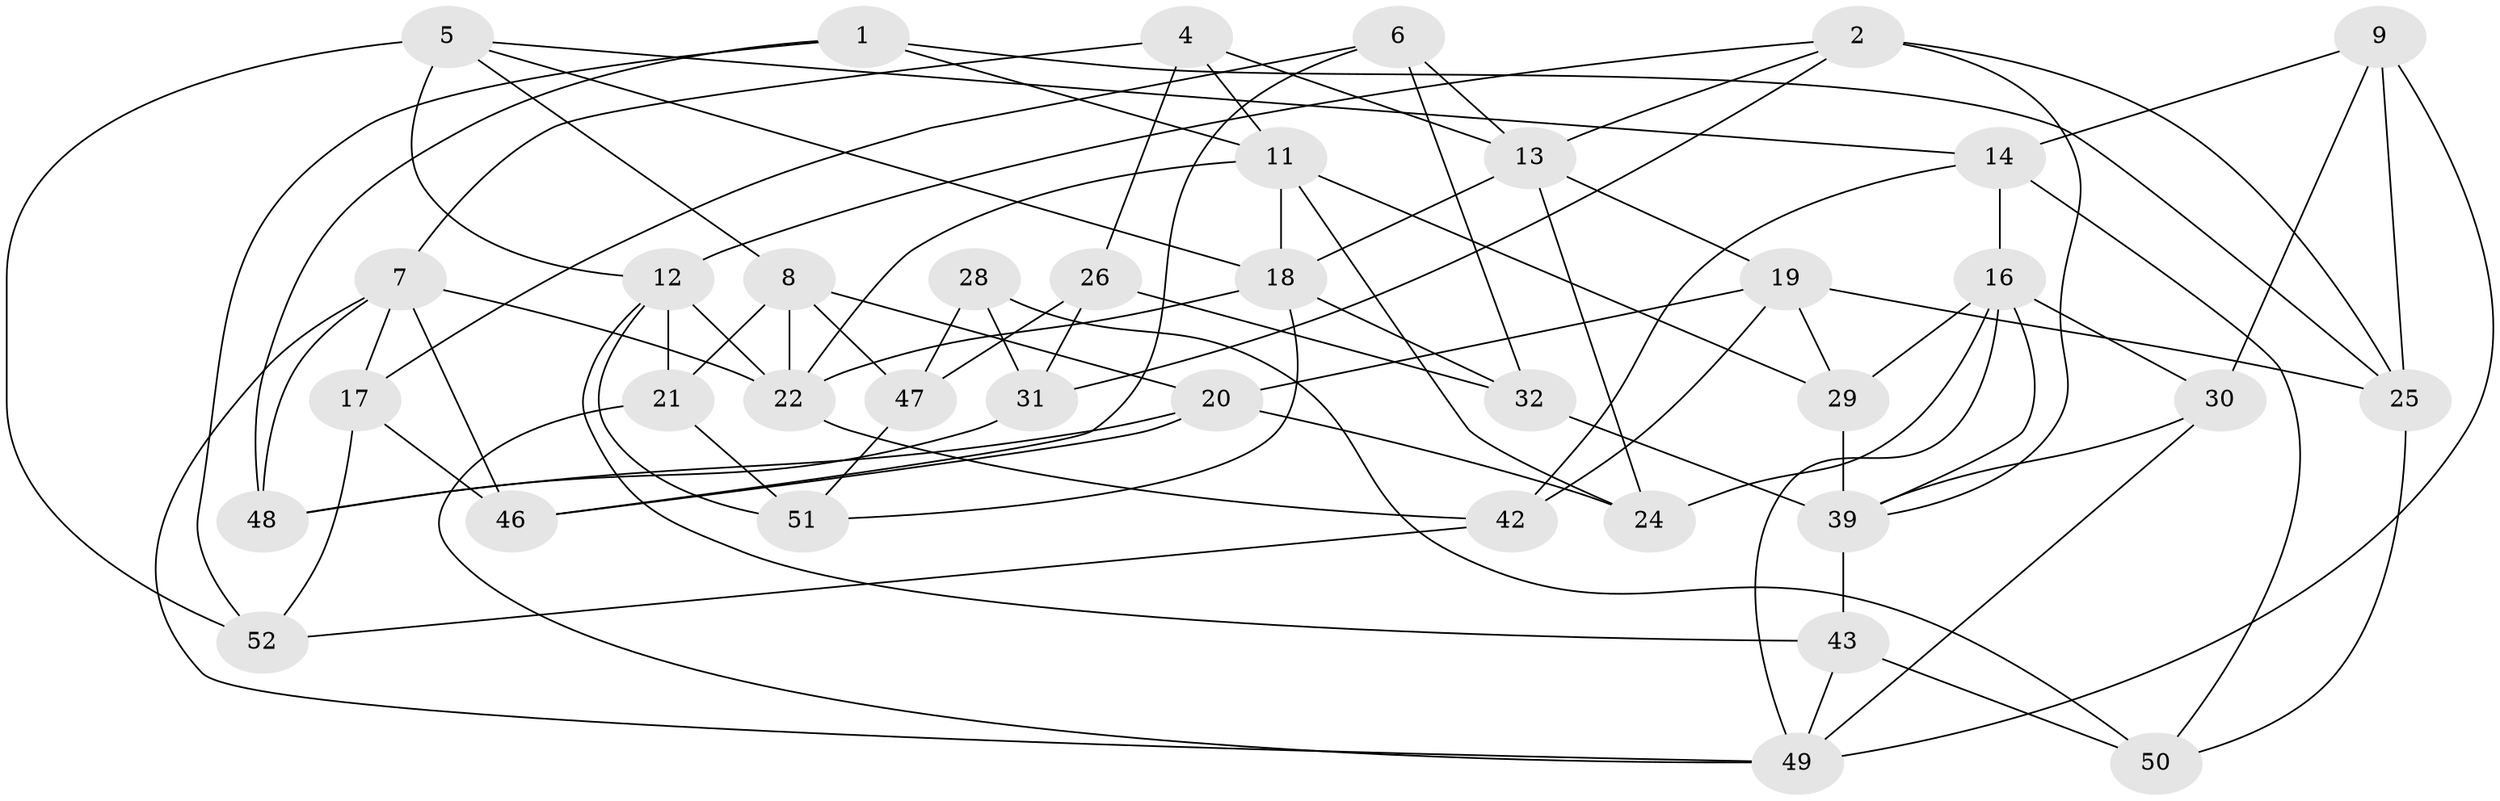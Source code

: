 // original degree distribution, {4: 1.0}
// Generated by graph-tools (version 1.1) at 2025/11/02/27/25 16:11:44]
// undirected, 37 vertices, 86 edges
graph export_dot {
graph [start="1"]
  node [color=gray90,style=filled];
  1;
  2 [super="+3"];
  4;
  5 [super="+10"];
  6;
  7 [super="+33"];
  8 [super="+37"];
  9;
  11 [super="+36"];
  12 [super="+15"];
  13 [super="+40"];
  14 [super="+23"];
  16 [super="+34"];
  17;
  18 [super="+35"];
  19 [super="+45"];
  20 [super="+27"];
  21;
  22 [super="+41"];
  24;
  25 [super="+38"];
  26;
  28;
  29;
  30;
  31;
  32;
  39 [super="+44"];
  42;
  43;
  46;
  47;
  48;
  49 [super="+53"];
  50 [super="+54"];
  51;
  52;
  1 -- 52;
  1 -- 48;
  1 -- 11;
  1 -- 25;
  2 -- 39;
  2 -- 31;
  2 -- 25 [weight=2];
  2 -- 12;
  2 -- 13;
  4 -- 26;
  4 -- 13;
  4 -- 7;
  4 -- 11;
  5 -- 52;
  5 -- 14;
  5 -- 18;
  5 -- 8 [weight=2];
  5 -- 12;
  6 -- 46;
  6 -- 17;
  6 -- 32;
  6 -- 13;
  7 -- 46;
  7 -- 48;
  7 -- 49;
  7 -- 17;
  7 -- 22;
  8 -- 47;
  8 -- 20;
  8 -- 21;
  8 -- 22;
  9 -- 14;
  9 -- 25;
  9 -- 30;
  9 -- 49;
  11 -- 29;
  11 -- 18;
  11 -- 24;
  11 -- 22;
  12 -- 22;
  12 -- 21;
  12 -- 43;
  12 -- 51;
  13 -- 18;
  13 -- 24;
  13 -- 19;
  14 -- 42;
  14 -- 50 [weight=2];
  14 -- 16;
  16 -- 29;
  16 -- 24;
  16 -- 49;
  16 -- 39;
  16 -- 30;
  17 -- 52;
  17 -- 46;
  18 -- 51;
  18 -- 22;
  18 -- 32;
  19 -- 20 [weight=2];
  19 -- 29;
  19 -- 42;
  19 -- 25;
  20 -- 46;
  20 -- 48;
  20 -- 24;
  21 -- 51;
  21 -- 49;
  22 -- 42;
  25 -- 50;
  26 -- 47;
  26 -- 31;
  26 -- 32;
  28 -- 47;
  28 -- 50 [weight=2];
  28 -- 31;
  29 -- 39;
  30 -- 49;
  30 -- 39;
  31 -- 48;
  32 -- 39;
  39 -- 43;
  42 -- 52;
  43 -- 50;
  43 -- 49;
  47 -- 51;
}
